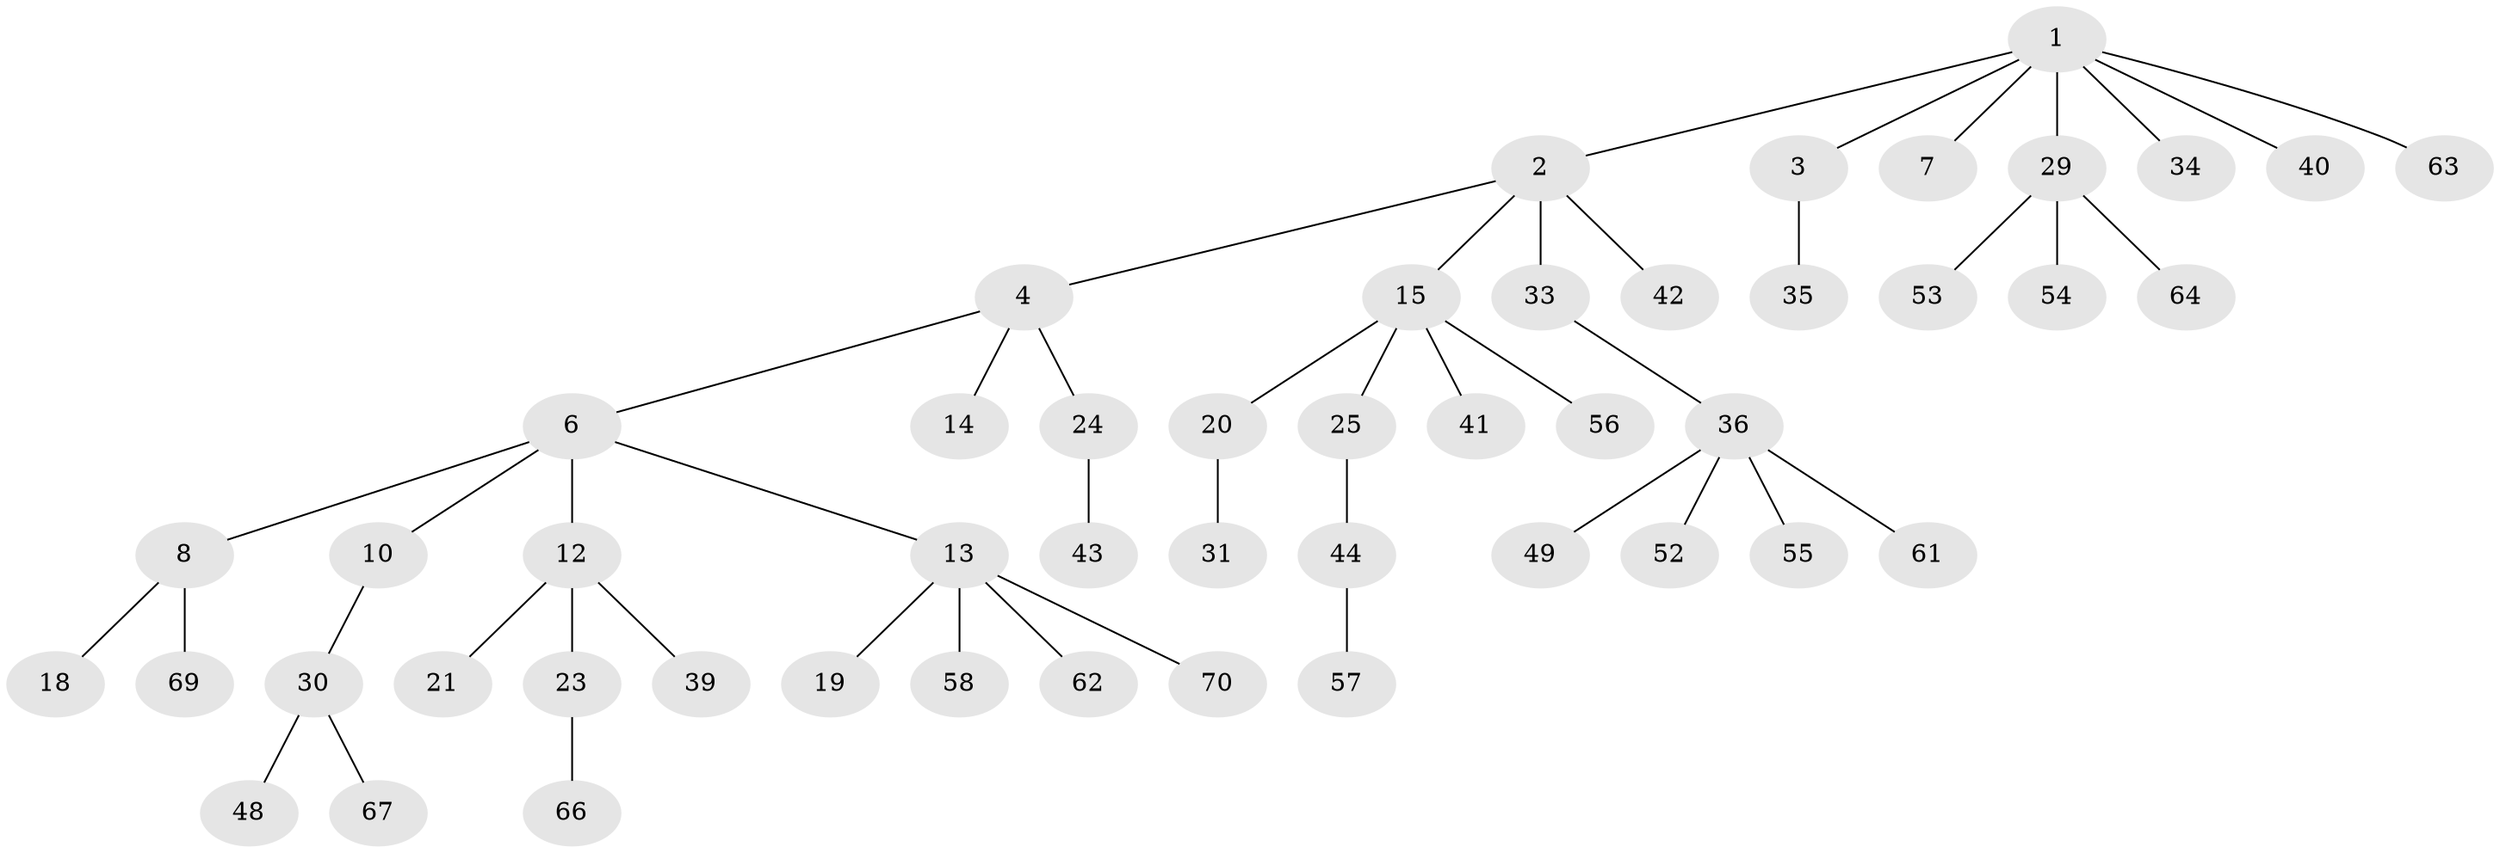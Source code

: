 // original degree distribution, {7: 0.014285714285714285, 6: 0.014285714285714285, 2: 0.22857142857142856, 4: 0.07142857142857142, 5: 0.02857142857142857, 3: 0.12857142857142856, 1: 0.5142857142857142}
// Generated by graph-tools (version 1.1) at 2025/42/03/06/25 10:42:05]
// undirected, 49 vertices, 48 edges
graph export_dot {
graph [start="1"]
  node [color=gray90,style=filled];
  1;
  2 [super="+59"];
  3 [super="+11"];
  4 [super="+5"];
  6 [super="+9"];
  7 [super="+22"];
  8 [super="+51"];
  10 [super="+28"];
  12 [super="+37"];
  13 [super="+17"];
  14;
  15 [super="+16"];
  18;
  19;
  20 [super="+26"];
  21 [super="+38"];
  23 [super="+27"];
  24 [super="+50"];
  25;
  29 [super="+32"];
  30 [super="+68"];
  31;
  33;
  34;
  35;
  36 [super="+46"];
  39;
  40 [super="+47"];
  41;
  42;
  43;
  44 [super="+45"];
  48;
  49;
  52;
  53;
  54 [super="+65"];
  55;
  56;
  57 [super="+60"];
  58;
  61;
  62;
  63;
  64;
  66;
  67;
  69;
  70;
  1 -- 2;
  1 -- 3;
  1 -- 7;
  1 -- 29;
  1 -- 34;
  1 -- 40;
  1 -- 63;
  2 -- 4;
  2 -- 15;
  2 -- 33;
  2 -- 42;
  3 -- 35;
  4 -- 6;
  4 -- 14;
  4 -- 24;
  6 -- 8;
  6 -- 10;
  6 -- 12;
  6 -- 13;
  8 -- 18;
  8 -- 69;
  10 -- 30;
  12 -- 21;
  12 -- 23;
  12 -- 39;
  13 -- 58;
  13 -- 62;
  13 -- 19;
  13 -- 70;
  15 -- 20;
  15 -- 56;
  15 -- 25;
  15 -- 41;
  20 -- 31;
  23 -- 66;
  24 -- 43;
  25 -- 44;
  29 -- 53;
  29 -- 64;
  29 -- 54;
  30 -- 48;
  30 -- 67;
  33 -- 36;
  36 -- 55;
  36 -- 61;
  36 -- 49;
  36 -- 52;
  44 -- 57;
}
